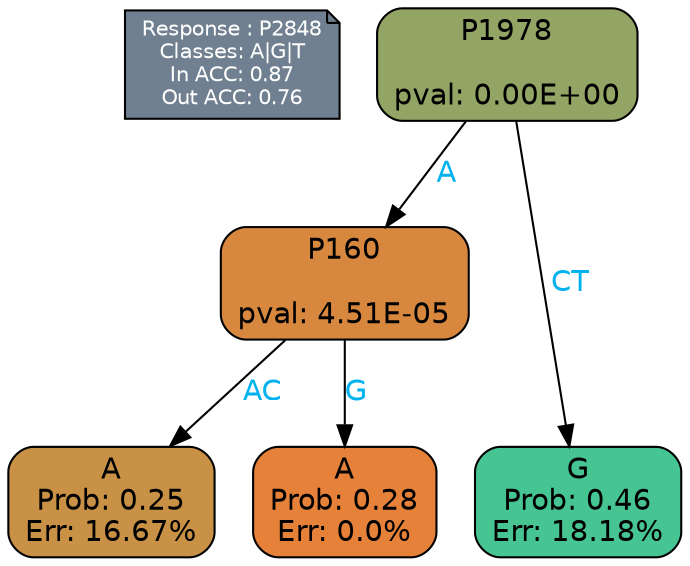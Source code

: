 digraph Tree {
node [shape=box, style="filled, rounded", color="black", fontname=helvetica] ;
graph [ranksep=equally, splines=polylines, bgcolor=transparent, dpi=600] ;
edge [fontname=helvetica] ;
LEGEND [label="Response : P2848
Classes: A|G|T
In ACC: 0.87
Out ACC: 0.76
",shape=note,align=left,style=filled,fillcolor="slategray",fontcolor="white",fontsize=10];1 [label="P1978

pval: 0.00E+00", fillcolor="#93a565"] ;
2 [label="P160

pval: 4.51E-05", fillcolor="#d7883e"] ;
3 [label="A
Prob: 0.25
Err: 16.67%", fillcolor="#c89145"] ;
4 [label="A
Prob: 0.28
Err: 0.0%", fillcolor="#e58139"] ;
5 [label="G
Prob: 0.46
Err: 18.18%", fillcolor="#46c593"] ;
1 -> 2 [label="A",fontcolor=deepskyblue2] ;
1 -> 5 [label="CT",fontcolor=deepskyblue2] ;
2 -> 3 [label="AC",fontcolor=deepskyblue2] ;
2 -> 4 [label="G",fontcolor=deepskyblue2] ;
{rank = same; 3;4;5;}{rank = same; LEGEND;1;}}